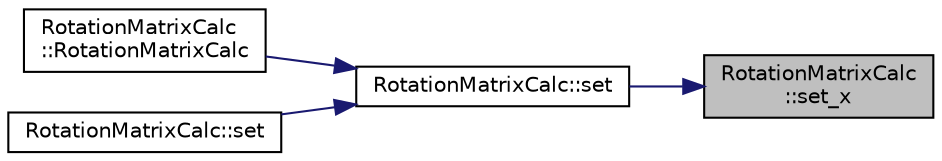 digraph "RotationMatrixCalc::set_x"
{
 // LATEX_PDF_SIZE
  edge [fontname="Helvetica",fontsize="10",labelfontname="Helvetica",labelfontsize="10"];
  node [fontname="Helvetica",fontsize="10",shape=record];
  rankdir="RL";
  Node1 [label="RotationMatrixCalc\l::set_x",height=0.2,width=0.4,color="black", fillcolor="grey75", style="filled", fontcolor="black",tooltip=" "];
  Node1 -> Node2 [dir="back",color="midnightblue",fontsize="10",style="solid",fontname="Helvetica"];
  Node2 [label="RotationMatrixCalc::set",height=0.2,width=0.4,color="black", fillcolor="white", style="filled",URL="$classRotationMatrixCalc.html#acbc693480da20329aa210cf10bc2627c",tooltip=" "];
  Node2 -> Node3 [dir="back",color="midnightblue",fontsize="10",style="solid",fontname="Helvetica"];
  Node3 [label="RotationMatrixCalc\l::RotationMatrixCalc",height=0.2,width=0.4,color="black", fillcolor="white", style="filled",URL="$classRotationMatrixCalc.html#a241ee2b01ae53263f6fe944875749c7b",tooltip=" "];
  Node2 -> Node4 [dir="back",color="midnightblue",fontsize="10",style="solid",fontname="Helvetica"];
  Node4 [label="RotationMatrixCalc::set",height=0.2,width=0.4,color="black", fillcolor="white", style="filled",URL="$classRotationMatrixCalc.html#ae1d010736d68a9cc299500d0b95727eb",tooltip=" "];
}
